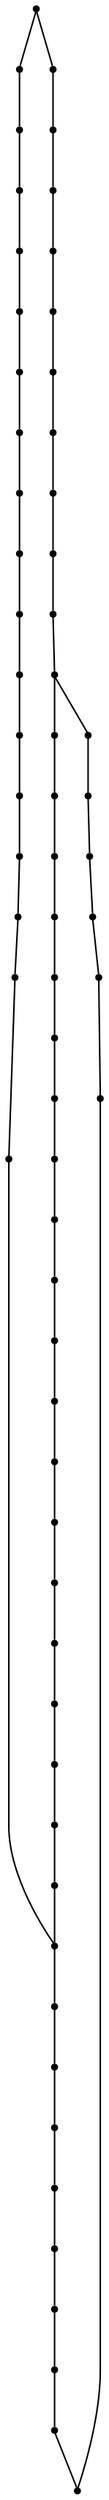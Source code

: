 graph {
  node [shape=point,comment="{\"directed\":false,\"doi\":\"10.1007/11618058_3\",\"figure\":\"2 (7)\"}"]

  v0 [pos="1218.3349609375,1811.7756951160914"]
  v1 [pos="1217.7973700944767,1806.0006567148057"]
  v2 [pos="1216.60546875,1816.625701219607"]
  v3 [pos="1214.9968613735464,1799.4006264515406"]
  v4 [pos="1212.6463799055232,1820.4663384266382"]
  v5 [pos="1209.9792514534884,1792.0934148935166"]
  v6 [pos="1206.5202352834303,1823.238161038129"]
  v7 [pos="1202.8154115188954,1784.214221269656"]
  v8 [pos="1198.3353924418604,1824.9089984404727"]
  v9 [pos="1193.6219976380812,1775.913185706505"]
  v10 [pos="1188.2251998546512,1825.4590142078885"]
  v11 [pos="1182.5366506177324,1767.3434047209907"]
  v12 [pos="1176.35632721657,1824.896505306928"]
  v13 [pos="1169.7415561409885,1758.6798457610296"]
  v14 [pos="1162.9246320857558,1823.2506541716743"]
  v15 [pos="1026.6867982376452,1672.763199439415"]
  v16 [pos="1148.1385946584303,1820.5715287037378"]
  v17 [pos="1145.2557367369186,1800.7173645802027"]
  v18 [pos="1135.1278025072675,1836.7881564604927"]
  v19 [pos="1141.3456440770349,1780.254851610232"]
  v20 [pos="1136.5040833938956,1759.554841946332"]
  v21 [pos="1130.84367278343,1738.9808762379175"]
  v22 [pos="1121.1793740915698,1851.779821346967"]
  v23 [pos="1124.4758221293605,1718.908988267947"]
  v24 [pos="1117.5370276162791,1699.70170143323"]
  v25 [pos="1106.4766397165697,1865.3037814604927"]
  v26 [pos="1110.1523392078489,1681.70484983004"]
  v27 [pos="1102.4561228197672,1665.2465292123643"]
  v28 [pos="1091.2238190406977,1877.1423447437771"]
  v29 [pos="1094.5869413154069,1650.6246038583604"]
  v30 [pos="1086.6760764898256,1638.105816474327"]
  v31 [pos="1075.6209347747094,1887.113168667524"]
  v32 [pos="1078.846511627907,1627.9256610381294"]
  v33 [pos="1071.2273664607558,1620.2715345529405"]
  v34 [pos="1059.8804891896802,1895.0631567148055"]
  v35 [pos="1063.9229128815407,1615.2871239490994"]
  v36 [pos="1057.0424623001454,1613.0673516102322"]
  v37 [pos="1044.2275595021802,1900.8756427275825"]
  v38 [pos="1050.6746116460756,1613.6632073231226"]
  v39 [pos="1044.898530614099,1617.0725612151311"]
  v40 [pos="1039.7798759992734,1623.2423254159773"]
  v41 [pos="1028.8705464207849,1904.4756679045845"]
  v42 [pos="1035.3675962936047,1632.067341437706"]
  v43 [pos="1031.7033748183137,1643.4006480681585"]
  v44 [pos="1028.806988099564,1657.0423233814724"]
  v45 [pos="1014.0292491824127,1905.813196133344"]
  v46 [pos="1011.0370321584303,1681.6922931182075"]
  v47 [pos="999.9110033611918,1904.8923282134222"]
  v48 [pos="996.368668241279,1692.2881869780706"]
  v49 [pos="986.7168809047965,1901.7496534494248"]
  v50 [pos="982.8828420239826,1704.3839880136338"]
  v51 [pos="974.6354583030524,1896.4548536447373"]
  v52 [pos="970.7555709484012,1717.7922992217232"]
  v53 [pos="963.8459484011628,1889.1215114104436"]
  v54 [pos="960.1411087390989,1732.292313208946"]
  v55 [pos="954.5025413335757,1879.8913109608181"]
  v56 [pos="951.176937227471,1747.646469703087"]
  v57 [pos="946.7500476925873,1868.9381707020289"]
  v58 [pos="943.9755791242733,1763.5964819101182"]
  v59 [pos="940.7041537972384,1856.4673213469673"]
  v60 [pos="938.6204328670058,1779.8756707020289"]
  v61 [pos="936.4627248364825,1842.7048154977647"]
  v62 [pos="935.1739439498547,1796.2048638172632"]
  v63 [pos="934.1018781795058,1827.8965103931912"]
  v64 [pos="933.6653320312499,1812.3048254159773"]

  v64 -- v62 [id="-3",pos="933.6653320312499,1812.3048254159773 935.1739439498547,1796.2048638172632 935.1739439498547,1796.2048638172632 935.1739439498547,1796.2048638172632"]
  v63 -- v64 [id="-4",pos="934.1018781795058,1827.8965103931912 933.6653320312499,1812.3048254159773 933.6653320312499,1812.3048254159773 933.6653320312499,1812.3048254159773"]
  v63 -- v61 [id="-10",pos="934.1018781795058,1827.8965103931912 936.4627248364825,1842.7048154977647 936.4627248364825,1842.7048154977647 936.4627248364825,1842.7048154977647"]
  v62 -- v60 [id="-11",pos="935.1739439498547,1796.2048638172632 938.6204328670058,1779.8756707020289 938.6204328670058,1779.8756707020289 938.6204328670058,1779.8756707020289"]
  v61 -- v59 [id="-17",pos="936.4627248364825,1842.7048154977647 940.7041537972384,1856.4673213469673 940.7041537972384,1856.4673213469673 940.7041537972384,1856.4673213469673"]
  v60 -- v58 [id="-20",pos="938.6204328670058,1779.8756707020289 943.9755791242733,1763.5964819101182 943.9755791242733,1763.5964819101182 943.9755791242733,1763.5964819101182"]
  v59 -- v57 [id="-25",pos="940.7041537972384,1856.4673213469673 946.7500476925873,1868.9381707020289 946.7500476925873,1868.9381707020289 946.7500476925873,1868.9381707020289"]
  v58 -- v56 [id="-28",pos="943.9755791242733,1763.5964819101182 951.176937227471,1747.646469703087 951.176937227471,1747.646469703087 951.176937227471,1747.646469703087"]
  v57 -- v55 [id="-33",pos="946.7500476925873,1868.9381707020289 954.5025413335757,1879.8913109608181 954.5025413335757,1879.8913109608181 954.5025413335757,1879.8913109608181"]
  v56 -- v54 [id="-36",pos="951.176937227471,1747.646469703087 960.1411087390989,1732.292313208946 960.1411087390989,1732.292313208946 960.1411087390989,1732.292313208946"]
  v55 -- v53 [id="-41",pos="954.5025413335757,1879.8913109608181 963.8459484011628,1889.1215114104436 963.8459484011628,1889.1215114104436 963.8459484011628,1889.1215114104436"]
  v54 -- v52 [id="-44",pos="960.1411087390989,1732.292313208946 970.7555709484012,1717.7922992217232 970.7555709484012,1717.7922992217232 970.7555709484012,1717.7922992217232"]
  v53 -- v51 [id="-49",pos="963.8459484011628,1889.1215114104436 974.6354583030524,1896.4548536447373 974.6354583030524,1896.4548536447373 974.6354583030524,1896.4548536447373"]
  v52 -- v50 [id="-52",pos="970.7555709484012,1717.7922992217232 982.8828420239826,1704.3839880136338 982.8828420239826,1704.3839880136338 982.8828420239826,1704.3839880136338"]
  v51 -- v49 [id="-57",pos="974.6354583030524,1896.4548536447373 986.7168809047965,1901.7496534494248 986.7168809047965,1901.7496534494248 986.7168809047965,1901.7496534494248"]
  v50 -- v48 [id="-60",pos="982.8828420239826,1704.3839880136338 996.368668241279,1692.2881869780706 996.368668241279,1692.2881869780706 996.368668241279,1692.2881869780706"]
  v49 -- v47 [id="-65",pos="986.7168809047965,1901.7496534494248 999.9110033611918,1904.8923282134222 999.9110033611918,1904.8923282134222 999.9110033611918,1904.8923282134222"]
  v48 -- v46 [id="-68",pos="996.368668241279,1692.2881869780706 1011.0370321584303,1681.6922931182075 1011.0370321584303,1681.6922931182075 1011.0370321584303,1681.6922931182075"]
  v47 -- v45 [id="-73",pos="999.9110033611918,1904.8923282134222 1014.0292491824127,1905.813196133344 1014.0292491824127,1905.813196133344 1014.0292491824127,1905.813196133344"]
  v46 -- v15 [id="-78",pos="1011.0370321584303,1681.6922931182075 1026.6867982376452,1672.763199439415 1026.6867982376452,1672.763199439415 1026.6867982376452,1672.763199439415"]
  v45 -- v41 [id="-80",pos="1014.0292491824127,1905.813196133344 1028.8705464207849,1904.4756679045845 1028.8705464207849,1904.4756679045845 1028.8705464207849,1904.4756679045845"]
  v15 -- v44 [id="-84",pos="1026.6867982376452,1672.763199439415 1028.806988099564,1657.0423233814724 1028.806988099564,1657.0423233814724 1028.806988099564,1657.0423233814724"]
  v15 -- v13 [id="-90",pos="1026.6867982376452,1672.763199439415 1169.7415561409885,1758.6798457610296 1169.7415561409885,1758.6798457610296 1169.7415561409885,1758.6798457610296"]
  v44 -- v43 [id="-91",pos="1028.806988099564,1657.0423233814724 1031.7033748183137,1643.4006480681585 1031.7033748183137,1643.4006480681585 1031.7033748183137,1643.4006480681585"]
  v41 -- v37 [id="-94",pos="1028.8705464207849,1904.4756679045845 1044.2275595021802,1900.8756427275825 1044.2275595021802,1900.8756427275825 1044.2275595021802,1900.8756427275825"]
  v43 -- v42 [id="-98",pos="1031.7033748183137,1643.4006480681585 1035.3675962936047,1632.067341437706 1035.3675962936047,1632.067341437706 1035.3675962936047,1632.067341437706"]
  v42 -- v40 [id="-102",pos="1035.3675962936047,1632.067341437706 1039.7798759992734,1623.2423254159773 1039.7798759992734,1623.2423254159773 1039.7798759992734,1623.2423254159773"]
  v40 -- v39 [id="-106",pos="1039.7798759992734,1623.2423254159773 1044.898530614099,1617.0725612151311 1044.898530614099,1617.0725612151311 1044.898530614099,1617.0725612151311"]
  v37 -- v34 [id="-112",pos="1044.2275595021802,1900.8756427275825 1059.8804891896802,1895.0631567148055 1059.8804891896802,1895.0631567148055 1059.8804891896802,1895.0631567148055"]
  v39 -- v38 [id="-114",pos="1044.898530614099,1617.0725612151311 1050.6746116460756,1613.6632073231226 1050.6746116460756,1613.6632073231226 1050.6746116460756,1613.6632073231226"]
  v38 -- v36 [id="-118",pos="1050.6746116460756,1613.6632073231226 1057.0424623001454,1613.0673516102322 1057.0424623001454,1613.0673516102322 1057.0424623001454,1613.0673516102322"]
  v36 -- v35 [id="-125",pos="1057.0424623001454,1613.0673516102322 1063.9229128815407,1615.2871239490994 1063.9229128815407,1615.2871239490994 1063.9229128815407,1615.2871239490994"]
  v34 -- v31 [id="-126",pos="1059.8804891896802,1895.0631567148055 1075.6209347747094,1887.113168667524 1075.6209347747094,1887.113168667524 1075.6209347747094,1887.113168667524"]
  v35 -- v33 [id="-131",pos="1063.9229128815407,1615.2871239490994 1071.2273664607558,1620.2715345529405 1071.2273664607558,1620.2715345529405 1071.2273664607558,1620.2715345529405"]
  v33 -- v32 [id="-135",pos="1071.2273664607558,1620.2715345529405 1078.846511627907,1627.9256610381294 1078.846511627907,1627.9256610381294 1078.846511627907,1627.9256610381294"]
  v31 -- v28 [id="-138",pos="1075.6209347747094,1887.113168667524 1091.2238190406977,1877.1423447437771 1091.2238190406977,1877.1423447437771 1091.2238190406977,1877.1423447437771"]
  v32 -- v30 [id="-143",pos="1078.846511627907,1627.9256610381294 1086.6760764898256,1638.105816474327 1086.6760764898256,1638.105816474327 1086.6760764898256,1638.105816474327"]
  v30 -- v29 [id="-147",pos="1086.6760764898256,1638.105816474327 1094.5869413154069,1650.6246038583604 1094.5869413154069,1650.6246038583604 1094.5869413154069,1650.6246038583604"]
  v28 -- v25 [id="-150",pos="1091.2238190406977,1877.1423447437771 1106.4766397165697,1865.3037814604927 1106.4766397165697,1865.3037814604927 1106.4766397165697,1865.3037814604927"]
  v29 -- v27 [id="-155",pos="1094.5869413154069,1650.6246038583604 1102.4561228197672,1665.2465292123643 1102.4561228197672,1665.2465292123643 1102.4561228197672,1665.2465292123643"]
  v27 -- v26 [id="-159",pos="1102.4561228197672,1665.2465292123643 1110.1523392078489,1681.70484983004 1110.1523392078489,1681.70484983004 1110.1523392078489,1681.70484983004"]
  v25 -- v22 [id="-162",pos="1106.4766397165697,1865.3037814604927 1121.1793740915698,1851.779821346967 1121.1793740915698,1851.779821346967 1121.1793740915698,1851.779821346967"]
  v26 -- v24 [id="-167",pos="1110.1523392078489,1681.70484983004 1117.5370276162791,1699.70170143323 1117.5370276162791,1699.70170143323 1117.5370276162791,1699.70170143323"]
  v24 -- v23 [id="-171",pos="1117.5370276162791,1699.70170143323 1124.4758221293605,1718.908988267947 1124.4758221293605,1718.908988267947 1124.4758221293605,1718.908988267947"]
  v22 -- v18 [id="-174",pos="1121.1793740915698,1851.779821346967 1135.1278025072675,1836.7881564604927 1135.1278025072675,1836.7881564604927 1135.1278025072675,1836.7881564604927"]
  v23 -- v21 [id="-179",pos="1124.4758221293605,1718.908988267947 1130.84367278343,1738.9808762379175 1130.84367278343,1738.9808762379175 1130.84367278343,1738.9808762379175"]
  v21 -- v20 [id="-183",pos="1130.84367278343,1738.9808762379175 1136.5040833938956,1759.554841946332 1136.5040833938956,1759.554841946332 1136.5040833938956,1759.554841946332"]
  v18 -- v16 [id="-187",pos="1135.1278025072675,1836.7881564604927 1148.1385946584303,1820.5715287037378 1148.1385946584303,1820.5715287037378 1148.1385946584303,1820.5715287037378"]
  v20 -- v19 [id="-191",pos="1136.5040833938956,1759.554841946332 1141.3456440770349,1780.254851610232 1141.3456440770349,1780.254851610232 1141.3456440770349,1780.254851610232"]
  v19 -- v17 [id="-195",pos="1141.3456440770349,1780.254851610232 1145.2557367369186,1800.7173645802027 1145.2557367369186,1800.7173645802027 1145.2557367369186,1800.7173645802027"]
  v17 -- v16 [id="-199",pos="1145.2557367369186,1800.7173645802027 1148.1385946584303,1820.5715287037378 1148.1385946584303,1820.5715287037378 1148.1385946584303,1820.5715287037378"]
  v16 -- v14 [id="-205",pos="1148.1385946584303,1820.5715287037378 1162.9246320857558,1823.2506541716743 1162.9246320857558,1823.2506541716743 1162.9246320857558,1823.2506541716743"]
  v14 -- v12 [id="-209",pos="1162.9246320857558,1823.2506541716743 1176.35632721657,1824.896505306928 1176.35632721657,1824.896505306928 1176.35632721657,1824.896505306928"]
  v13 -- v11 [id="-213",pos="1169.7415561409885,1758.6798457610296 1182.5366506177324,1767.3434047209907 1182.5366506177324,1767.3434047209907 1182.5366506177324,1767.3434047209907"]
  v12 -- v10 [id="-217",pos="1176.35632721657,1824.896505306928 1188.2251998546512,1825.4590142078885 1188.2251998546512,1825.4590142078885 1188.2251998546512,1825.4590142078885"]
  v11 -- v9 [id="-221",pos="1182.5366506177324,1767.3434047209907 1193.6219976380812,1775.913185706505 1193.6219976380812,1775.913185706505 1193.6219976380812,1775.913185706505"]
  v10 -- v8 [id="-224",pos="1188.2251998546512,1825.4590142078885 1198.3353924418604,1824.9089984404727 1198.3353924418604,1824.9089984404727 1198.3353924418604,1824.9089984404727"]
  v9 -- v7 [id="-229",pos="1193.6219976380812,1775.913185706505 1202.8154115188954,1784.214221269656 1202.8154115188954,1784.214221269656 1202.8154115188954,1784.214221269656"]
  v8 -- v6 [id="-232",pos="1198.3353924418604,1824.9089984404727 1206.5202352834303,1823.238161038129 1206.5202352834303,1823.238161038129 1206.5202352834303,1823.238161038129"]
  v7 -- v5 [id="-237",pos="1202.8154115188954,1784.214221269656 1209.9792514534884,1792.0934148935166 1209.9792514534884,1792.0934148935166 1209.9792514534884,1792.0934148935166"]
  v6 -- v4 [id="-240",pos="1206.5202352834303,1823.238161038129 1212.6463799055232,1820.4663384266382 1212.6463799055232,1820.4663384266382 1212.6463799055232,1820.4663384266382"]
  v5 -- v3 [id="-247",pos="1209.9792514534884,1792.0934148935166 1214.9968613735464,1799.4006264515406 1214.9968613735464,1799.4006264515406 1214.9968613735464,1799.4006264515406"]
  v4 -- v2 [id="-249",pos="1212.6463799055232,1820.4663384266382 1216.60546875,1816.625701219607 1216.60546875,1816.625701219607 1216.60546875,1816.625701219607"]
  v3 -- v1 [id="-255",pos="1214.9968613735464,1799.4006264515406 1217.7973700944767,1806.0006567148057 1217.7973700944767,1806.0006567148057 1217.7973700944767,1806.0006567148057"]
  v2 -- v0 [id="-257",pos="1216.60546875,1816.625701219607 1218.3349609375,1811.7756951160914 1218.3349609375,1811.7756951160914 1218.3349609375,1811.7756951160914"]
  v0 -- v1 [id="-262",pos="1218.3349609375,1811.7756951160914 1217.7973700944767,1806.0006567148057 1217.7973700944767,1806.0006567148057 1217.7973700944767,1806.0006567148057"]
}